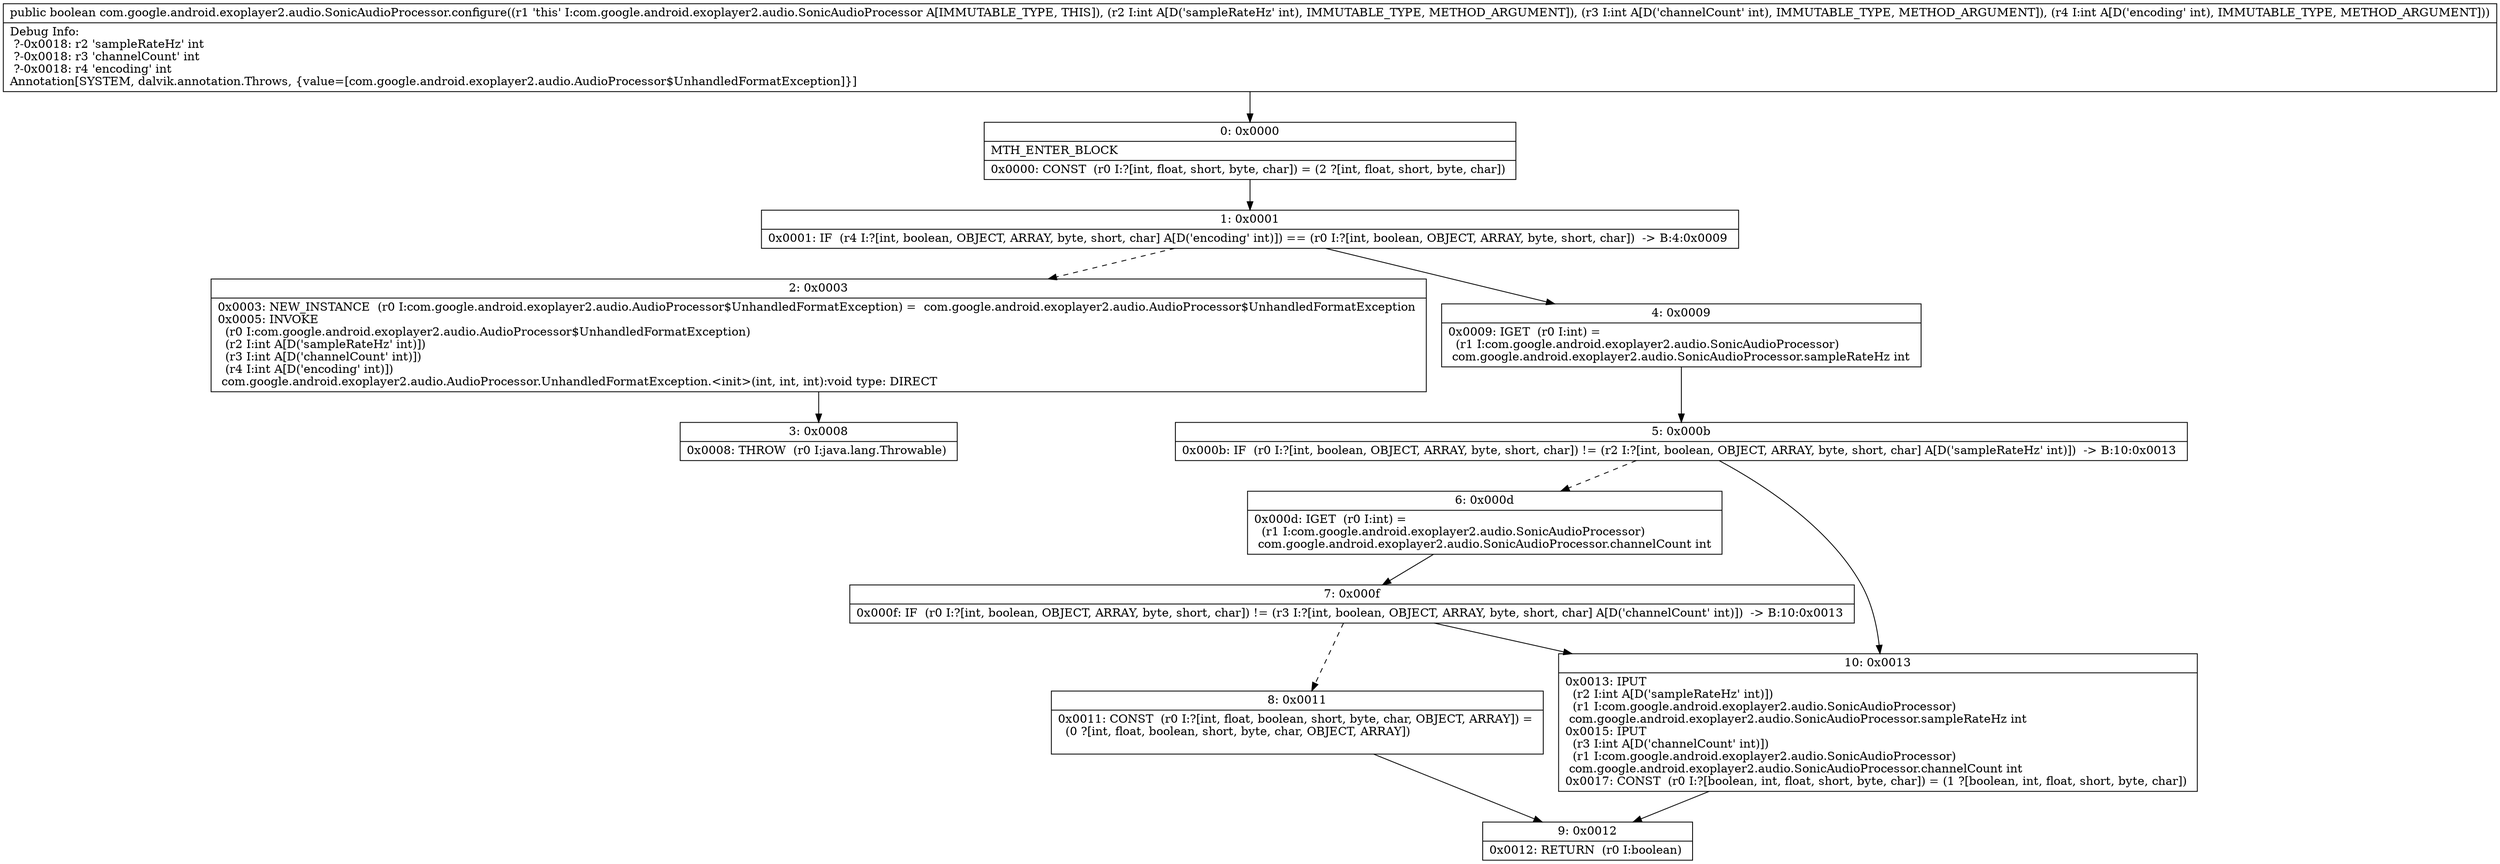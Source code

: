 digraph "CFG forcom.google.android.exoplayer2.audio.SonicAudioProcessor.configure(III)Z" {
Node_0 [shape=record,label="{0\:\ 0x0000|MTH_ENTER_BLOCK\l|0x0000: CONST  (r0 I:?[int, float, short, byte, char]) = (2 ?[int, float, short, byte, char]) \l}"];
Node_1 [shape=record,label="{1\:\ 0x0001|0x0001: IF  (r4 I:?[int, boolean, OBJECT, ARRAY, byte, short, char] A[D('encoding' int)]) == (r0 I:?[int, boolean, OBJECT, ARRAY, byte, short, char])  \-\> B:4:0x0009 \l}"];
Node_2 [shape=record,label="{2\:\ 0x0003|0x0003: NEW_INSTANCE  (r0 I:com.google.android.exoplayer2.audio.AudioProcessor$UnhandledFormatException) =  com.google.android.exoplayer2.audio.AudioProcessor$UnhandledFormatException \l0x0005: INVOKE  \l  (r0 I:com.google.android.exoplayer2.audio.AudioProcessor$UnhandledFormatException)\l  (r2 I:int A[D('sampleRateHz' int)])\l  (r3 I:int A[D('channelCount' int)])\l  (r4 I:int A[D('encoding' int)])\l com.google.android.exoplayer2.audio.AudioProcessor.UnhandledFormatException.\<init\>(int, int, int):void type: DIRECT \l}"];
Node_3 [shape=record,label="{3\:\ 0x0008|0x0008: THROW  (r0 I:java.lang.Throwable) \l}"];
Node_4 [shape=record,label="{4\:\ 0x0009|0x0009: IGET  (r0 I:int) = \l  (r1 I:com.google.android.exoplayer2.audio.SonicAudioProcessor)\l com.google.android.exoplayer2.audio.SonicAudioProcessor.sampleRateHz int \l}"];
Node_5 [shape=record,label="{5\:\ 0x000b|0x000b: IF  (r0 I:?[int, boolean, OBJECT, ARRAY, byte, short, char]) != (r2 I:?[int, boolean, OBJECT, ARRAY, byte, short, char] A[D('sampleRateHz' int)])  \-\> B:10:0x0013 \l}"];
Node_6 [shape=record,label="{6\:\ 0x000d|0x000d: IGET  (r0 I:int) = \l  (r1 I:com.google.android.exoplayer2.audio.SonicAudioProcessor)\l com.google.android.exoplayer2.audio.SonicAudioProcessor.channelCount int \l}"];
Node_7 [shape=record,label="{7\:\ 0x000f|0x000f: IF  (r0 I:?[int, boolean, OBJECT, ARRAY, byte, short, char]) != (r3 I:?[int, boolean, OBJECT, ARRAY, byte, short, char] A[D('channelCount' int)])  \-\> B:10:0x0013 \l}"];
Node_8 [shape=record,label="{8\:\ 0x0011|0x0011: CONST  (r0 I:?[int, float, boolean, short, byte, char, OBJECT, ARRAY]) = \l  (0 ?[int, float, boolean, short, byte, char, OBJECT, ARRAY])\l \l}"];
Node_9 [shape=record,label="{9\:\ 0x0012|0x0012: RETURN  (r0 I:boolean) \l}"];
Node_10 [shape=record,label="{10\:\ 0x0013|0x0013: IPUT  \l  (r2 I:int A[D('sampleRateHz' int)])\l  (r1 I:com.google.android.exoplayer2.audio.SonicAudioProcessor)\l com.google.android.exoplayer2.audio.SonicAudioProcessor.sampleRateHz int \l0x0015: IPUT  \l  (r3 I:int A[D('channelCount' int)])\l  (r1 I:com.google.android.exoplayer2.audio.SonicAudioProcessor)\l com.google.android.exoplayer2.audio.SonicAudioProcessor.channelCount int \l0x0017: CONST  (r0 I:?[boolean, int, float, short, byte, char]) = (1 ?[boolean, int, float, short, byte, char]) \l}"];
MethodNode[shape=record,label="{public boolean com.google.android.exoplayer2.audio.SonicAudioProcessor.configure((r1 'this' I:com.google.android.exoplayer2.audio.SonicAudioProcessor A[IMMUTABLE_TYPE, THIS]), (r2 I:int A[D('sampleRateHz' int), IMMUTABLE_TYPE, METHOD_ARGUMENT]), (r3 I:int A[D('channelCount' int), IMMUTABLE_TYPE, METHOD_ARGUMENT]), (r4 I:int A[D('encoding' int), IMMUTABLE_TYPE, METHOD_ARGUMENT]))  | Debug Info:\l  ?\-0x0018: r2 'sampleRateHz' int\l  ?\-0x0018: r3 'channelCount' int\l  ?\-0x0018: r4 'encoding' int\lAnnotation[SYSTEM, dalvik.annotation.Throws, \{value=[com.google.android.exoplayer2.audio.AudioProcessor$UnhandledFormatException]\}]\l}"];
MethodNode -> Node_0;
Node_0 -> Node_1;
Node_1 -> Node_2[style=dashed];
Node_1 -> Node_4;
Node_2 -> Node_3;
Node_4 -> Node_5;
Node_5 -> Node_6[style=dashed];
Node_5 -> Node_10;
Node_6 -> Node_7;
Node_7 -> Node_8[style=dashed];
Node_7 -> Node_10;
Node_8 -> Node_9;
Node_10 -> Node_9;
}


